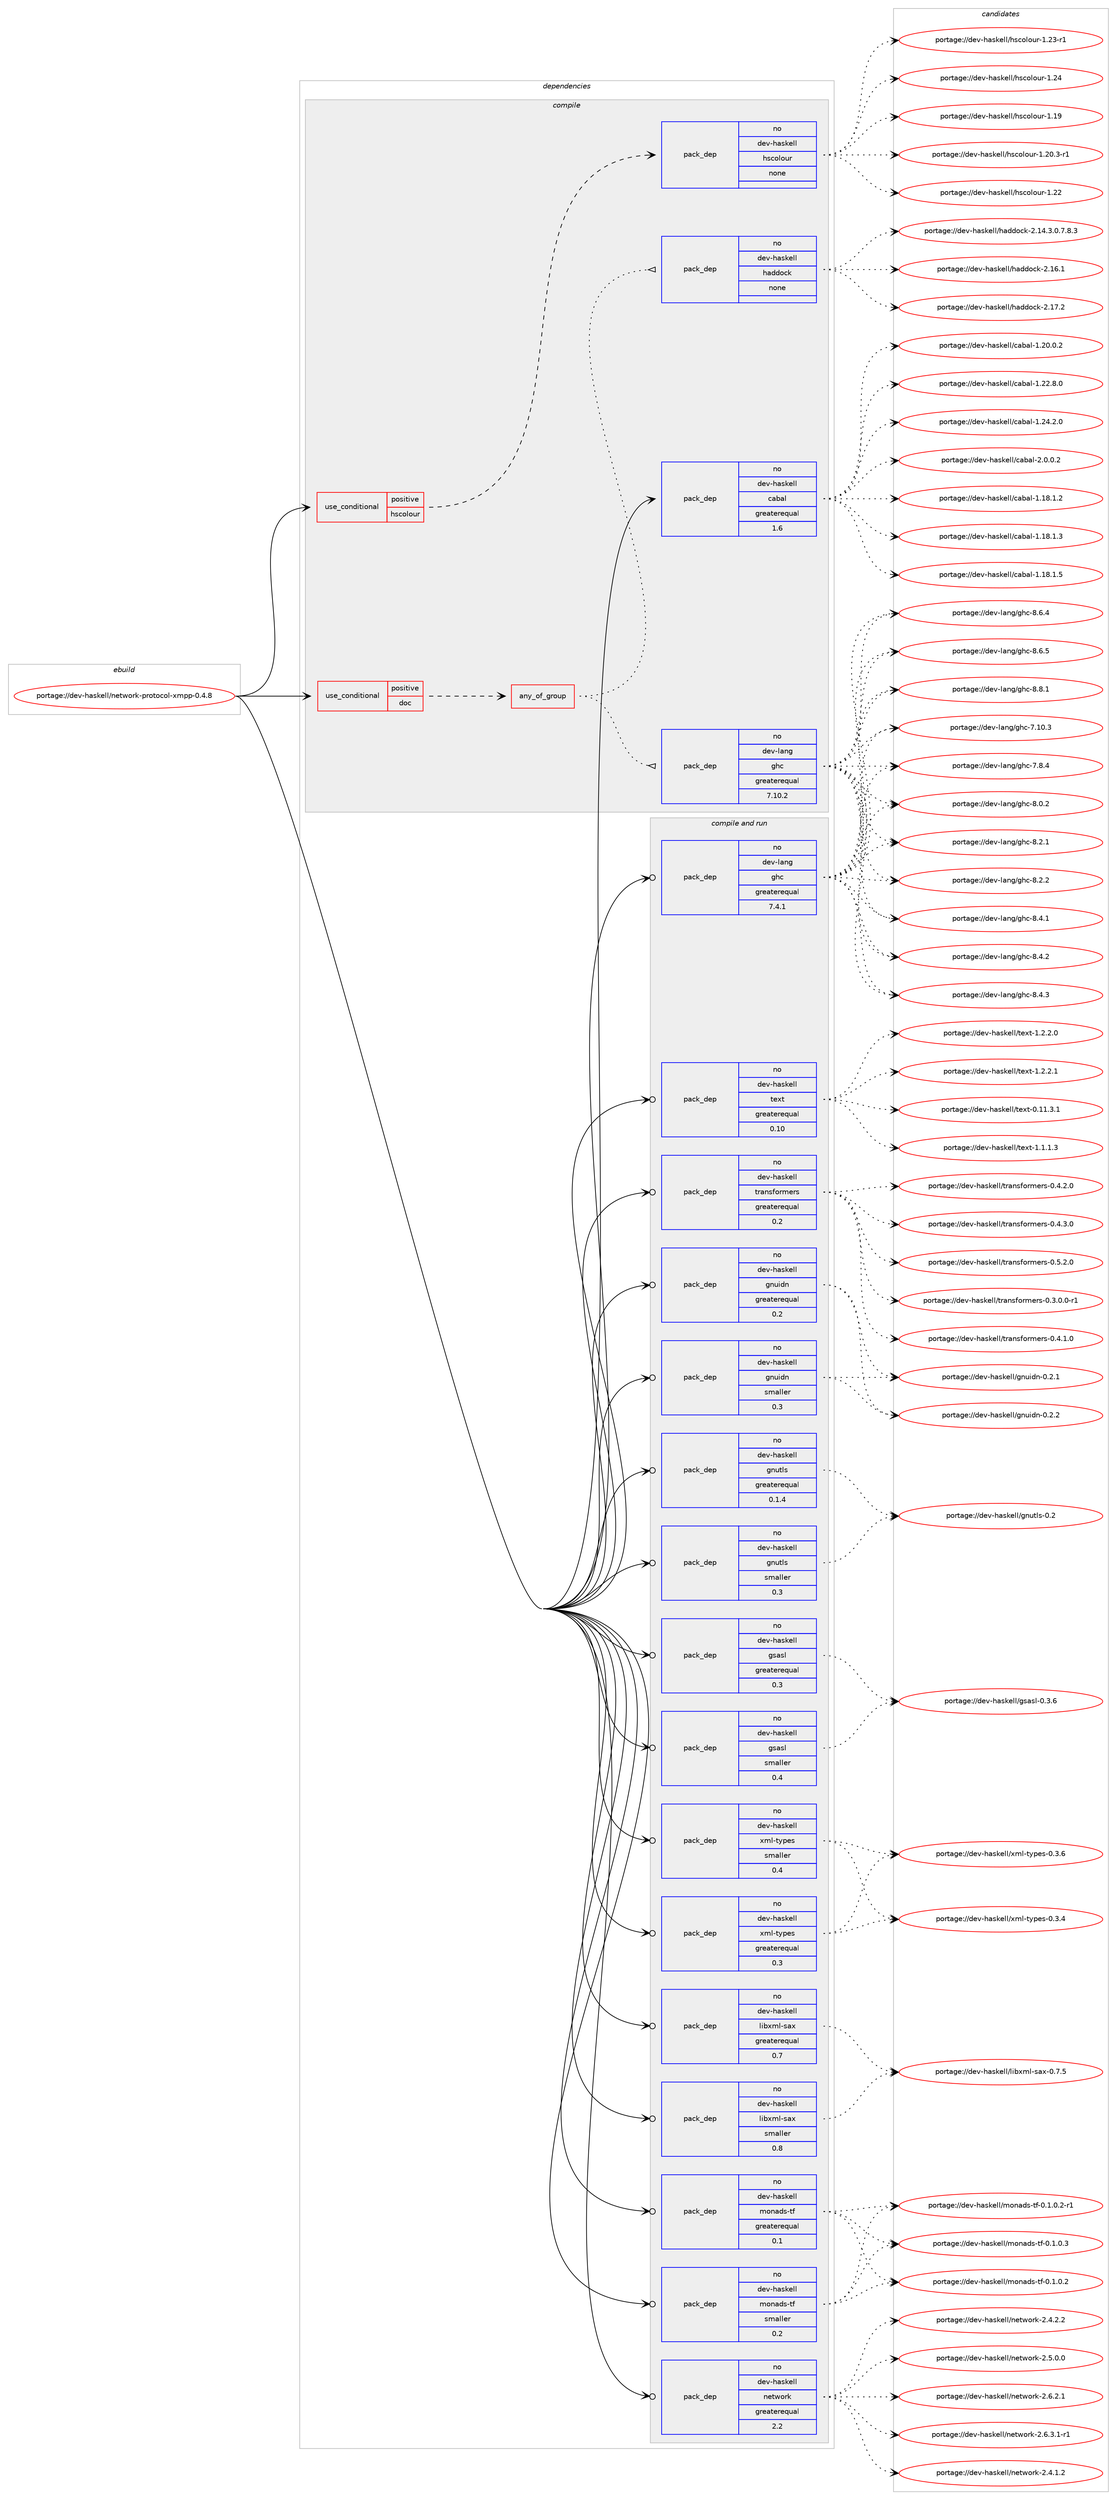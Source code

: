 digraph prolog {

# *************
# Graph options
# *************

newrank=true;
concentrate=true;
compound=true;
graph [rankdir=LR,fontname=Helvetica,fontsize=10,ranksep=1.5];#, ranksep=2.5, nodesep=0.2];
edge  [arrowhead=vee];
node  [fontname=Helvetica,fontsize=10];

# **********
# The ebuild
# **********

subgraph cluster_leftcol {
color=gray;
rank=same;
label=<<i>ebuild</i>>;
id [label="portage://dev-haskell/network-protocol-xmpp-0.4.8", color=red, width=4, href="../dev-haskell/network-protocol-xmpp-0.4.8.svg"];
}

# ****************
# The dependencies
# ****************

subgraph cluster_midcol {
color=gray;
label=<<i>dependencies</i>>;
subgraph cluster_compile {
fillcolor="#eeeeee";
style=filled;
label=<<i>compile</i>>;
subgraph cond16372 {
dependency75495 [label=<<TABLE BORDER="0" CELLBORDER="1" CELLSPACING="0" CELLPADDING="4"><TR><TD ROWSPAN="3" CELLPADDING="10">use_conditional</TD></TR><TR><TD>positive</TD></TR><TR><TD>doc</TD></TR></TABLE>>, shape=none, color=red];
subgraph any2090 {
dependency75496 [label=<<TABLE BORDER="0" CELLBORDER="1" CELLSPACING="0" CELLPADDING="4"><TR><TD CELLPADDING="10">any_of_group</TD></TR></TABLE>>, shape=none, color=red];subgraph pack56976 {
dependency75497 [label=<<TABLE BORDER="0" CELLBORDER="1" CELLSPACING="0" CELLPADDING="4" WIDTH="220"><TR><TD ROWSPAN="6" CELLPADDING="30">pack_dep</TD></TR><TR><TD WIDTH="110">no</TD></TR><TR><TD>dev-haskell</TD></TR><TR><TD>haddock</TD></TR><TR><TD>none</TD></TR><TR><TD></TD></TR></TABLE>>, shape=none, color=blue];
}
dependency75496:e -> dependency75497:w [weight=20,style="dotted",arrowhead="oinv"];
subgraph pack56977 {
dependency75498 [label=<<TABLE BORDER="0" CELLBORDER="1" CELLSPACING="0" CELLPADDING="4" WIDTH="220"><TR><TD ROWSPAN="6" CELLPADDING="30">pack_dep</TD></TR><TR><TD WIDTH="110">no</TD></TR><TR><TD>dev-lang</TD></TR><TR><TD>ghc</TD></TR><TR><TD>greaterequal</TD></TR><TR><TD>7.10.2</TD></TR></TABLE>>, shape=none, color=blue];
}
dependency75496:e -> dependency75498:w [weight=20,style="dotted",arrowhead="oinv"];
}
dependency75495:e -> dependency75496:w [weight=20,style="dashed",arrowhead="vee"];
}
id:e -> dependency75495:w [weight=20,style="solid",arrowhead="vee"];
subgraph cond16373 {
dependency75499 [label=<<TABLE BORDER="0" CELLBORDER="1" CELLSPACING="0" CELLPADDING="4"><TR><TD ROWSPAN="3" CELLPADDING="10">use_conditional</TD></TR><TR><TD>positive</TD></TR><TR><TD>hscolour</TD></TR></TABLE>>, shape=none, color=red];
subgraph pack56978 {
dependency75500 [label=<<TABLE BORDER="0" CELLBORDER="1" CELLSPACING="0" CELLPADDING="4" WIDTH="220"><TR><TD ROWSPAN="6" CELLPADDING="30">pack_dep</TD></TR><TR><TD WIDTH="110">no</TD></TR><TR><TD>dev-haskell</TD></TR><TR><TD>hscolour</TD></TR><TR><TD>none</TD></TR><TR><TD></TD></TR></TABLE>>, shape=none, color=blue];
}
dependency75499:e -> dependency75500:w [weight=20,style="dashed",arrowhead="vee"];
}
id:e -> dependency75499:w [weight=20,style="solid",arrowhead="vee"];
subgraph pack56979 {
dependency75501 [label=<<TABLE BORDER="0" CELLBORDER="1" CELLSPACING="0" CELLPADDING="4" WIDTH="220"><TR><TD ROWSPAN="6" CELLPADDING="30">pack_dep</TD></TR><TR><TD WIDTH="110">no</TD></TR><TR><TD>dev-haskell</TD></TR><TR><TD>cabal</TD></TR><TR><TD>greaterequal</TD></TR><TR><TD>1.6</TD></TR></TABLE>>, shape=none, color=blue];
}
id:e -> dependency75501:w [weight=20,style="solid",arrowhead="vee"];
}
subgraph cluster_compileandrun {
fillcolor="#eeeeee";
style=filled;
label=<<i>compile and run</i>>;
subgraph pack56980 {
dependency75502 [label=<<TABLE BORDER="0" CELLBORDER="1" CELLSPACING="0" CELLPADDING="4" WIDTH="220"><TR><TD ROWSPAN="6" CELLPADDING="30">pack_dep</TD></TR><TR><TD WIDTH="110">no</TD></TR><TR><TD>dev-haskell</TD></TR><TR><TD>gnuidn</TD></TR><TR><TD>greaterequal</TD></TR><TR><TD>0.2</TD></TR></TABLE>>, shape=none, color=blue];
}
id:e -> dependency75502:w [weight=20,style="solid",arrowhead="odotvee"];
subgraph pack56981 {
dependency75503 [label=<<TABLE BORDER="0" CELLBORDER="1" CELLSPACING="0" CELLPADDING="4" WIDTH="220"><TR><TD ROWSPAN="6" CELLPADDING="30">pack_dep</TD></TR><TR><TD WIDTH="110">no</TD></TR><TR><TD>dev-haskell</TD></TR><TR><TD>gnuidn</TD></TR><TR><TD>smaller</TD></TR><TR><TD>0.3</TD></TR></TABLE>>, shape=none, color=blue];
}
id:e -> dependency75503:w [weight=20,style="solid",arrowhead="odotvee"];
subgraph pack56982 {
dependency75504 [label=<<TABLE BORDER="0" CELLBORDER="1" CELLSPACING="0" CELLPADDING="4" WIDTH="220"><TR><TD ROWSPAN="6" CELLPADDING="30">pack_dep</TD></TR><TR><TD WIDTH="110">no</TD></TR><TR><TD>dev-haskell</TD></TR><TR><TD>gnutls</TD></TR><TR><TD>greaterequal</TD></TR><TR><TD>0.1.4</TD></TR></TABLE>>, shape=none, color=blue];
}
id:e -> dependency75504:w [weight=20,style="solid",arrowhead="odotvee"];
subgraph pack56983 {
dependency75505 [label=<<TABLE BORDER="0" CELLBORDER="1" CELLSPACING="0" CELLPADDING="4" WIDTH="220"><TR><TD ROWSPAN="6" CELLPADDING="30">pack_dep</TD></TR><TR><TD WIDTH="110">no</TD></TR><TR><TD>dev-haskell</TD></TR><TR><TD>gnutls</TD></TR><TR><TD>smaller</TD></TR><TR><TD>0.3</TD></TR></TABLE>>, shape=none, color=blue];
}
id:e -> dependency75505:w [weight=20,style="solid",arrowhead="odotvee"];
subgraph pack56984 {
dependency75506 [label=<<TABLE BORDER="0" CELLBORDER="1" CELLSPACING="0" CELLPADDING="4" WIDTH="220"><TR><TD ROWSPAN="6" CELLPADDING="30">pack_dep</TD></TR><TR><TD WIDTH="110">no</TD></TR><TR><TD>dev-haskell</TD></TR><TR><TD>gsasl</TD></TR><TR><TD>greaterequal</TD></TR><TR><TD>0.3</TD></TR></TABLE>>, shape=none, color=blue];
}
id:e -> dependency75506:w [weight=20,style="solid",arrowhead="odotvee"];
subgraph pack56985 {
dependency75507 [label=<<TABLE BORDER="0" CELLBORDER="1" CELLSPACING="0" CELLPADDING="4" WIDTH="220"><TR><TD ROWSPAN="6" CELLPADDING="30">pack_dep</TD></TR><TR><TD WIDTH="110">no</TD></TR><TR><TD>dev-haskell</TD></TR><TR><TD>gsasl</TD></TR><TR><TD>smaller</TD></TR><TR><TD>0.4</TD></TR></TABLE>>, shape=none, color=blue];
}
id:e -> dependency75507:w [weight=20,style="solid",arrowhead="odotvee"];
subgraph pack56986 {
dependency75508 [label=<<TABLE BORDER="0" CELLBORDER="1" CELLSPACING="0" CELLPADDING="4" WIDTH="220"><TR><TD ROWSPAN="6" CELLPADDING="30">pack_dep</TD></TR><TR><TD WIDTH="110">no</TD></TR><TR><TD>dev-haskell</TD></TR><TR><TD>libxml-sax</TD></TR><TR><TD>greaterequal</TD></TR><TR><TD>0.7</TD></TR></TABLE>>, shape=none, color=blue];
}
id:e -> dependency75508:w [weight=20,style="solid",arrowhead="odotvee"];
subgraph pack56987 {
dependency75509 [label=<<TABLE BORDER="0" CELLBORDER="1" CELLSPACING="0" CELLPADDING="4" WIDTH="220"><TR><TD ROWSPAN="6" CELLPADDING="30">pack_dep</TD></TR><TR><TD WIDTH="110">no</TD></TR><TR><TD>dev-haskell</TD></TR><TR><TD>libxml-sax</TD></TR><TR><TD>smaller</TD></TR><TR><TD>0.8</TD></TR></TABLE>>, shape=none, color=blue];
}
id:e -> dependency75509:w [weight=20,style="solid",arrowhead="odotvee"];
subgraph pack56988 {
dependency75510 [label=<<TABLE BORDER="0" CELLBORDER="1" CELLSPACING="0" CELLPADDING="4" WIDTH="220"><TR><TD ROWSPAN="6" CELLPADDING="30">pack_dep</TD></TR><TR><TD WIDTH="110">no</TD></TR><TR><TD>dev-haskell</TD></TR><TR><TD>monads-tf</TD></TR><TR><TD>greaterequal</TD></TR><TR><TD>0.1</TD></TR></TABLE>>, shape=none, color=blue];
}
id:e -> dependency75510:w [weight=20,style="solid",arrowhead="odotvee"];
subgraph pack56989 {
dependency75511 [label=<<TABLE BORDER="0" CELLBORDER="1" CELLSPACING="0" CELLPADDING="4" WIDTH="220"><TR><TD ROWSPAN="6" CELLPADDING="30">pack_dep</TD></TR><TR><TD WIDTH="110">no</TD></TR><TR><TD>dev-haskell</TD></TR><TR><TD>monads-tf</TD></TR><TR><TD>smaller</TD></TR><TR><TD>0.2</TD></TR></TABLE>>, shape=none, color=blue];
}
id:e -> dependency75511:w [weight=20,style="solid",arrowhead="odotvee"];
subgraph pack56990 {
dependency75512 [label=<<TABLE BORDER="0" CELLBORDER="1" CELLSPACING="0" CELLPADDING="4" WIDTH="220"><TR><TD ROWSPAN="6" CELLPADDING="30">pack_dep</TD></TR><TR><TD WIDTH="110">no</TD></TR><TR><TD>dev-haskell</TD></TR><TR><TD>network</TD></TR><TR><TD>greaterequal</TD></TR><TR><TD>2.2</TD></TR></TABLE>>, shape=none, color=blue];
}
id:e -> dependency75512:w [weight=20,style="solid",arrowhead="odotvee"];
subgraph pack56991 {
dependency75513 [label=<<TABLE BORDER="0" CELLBORDER="1" CELLSPACING="0" CELLPADDING="4" WIDTH="220"><TR><TD ROWSPAN="6" CELLPADDING="30">pack_dep</TD></TR><TR><TD WIDTH="110">no</TD></TR><TR><TD>dev-haskell</TD></TR><TR><TD>text</TD></TR><TR><TD>greaterequal</TD></TR><TR><TD>0.10</TD></TR></TABLE>>, shape=none, color=blue];
}
id:e -> dependency75513:w [weight=20,style="solid",arrowhead="odotvee"];
subgraph pack56992 {
dependency75514 [label=<<TABLE BORDER="0" CELLBORDER="1" CELLSPACING="0" CELLPADDING="4" WIDTH="220"><TR><TD ROWSPAN="6" CELLPADDING="30">pack_dep</TD></TR><TR><TD WIDTH="110">no</TD></TR><TR><TD>dev-haskell</TD></TR><TR><TD>transformers</TD></TR><TR><TD>greaterequal</TD></TR><TR><TD>0.2</TD></TR></TABLE>>, shape=none, color=blue];
}
id:e -> dependency75514:w [weight=20,style="solid",arrowhead="odotvee"];
subgraph pack56993 {
dependency75515 [label=<<TABLE BORDER="0" CELLBORDER="1" CELLSPACING="0" CELLPADDING="4" WIDTH="220"><TR><TD ROWSPAN="6" CELLPADDING="30">pack_dep</TD></TR><TR><TD WIDTH="110">no</TD></TR><TR><TD>dev-haskell</TD></TR><TR><TD>xml-types</TD></TR><TR><TD>greaterequal</TD></TR><TR><TD>0.3</TD></TR></TABLE>>, shape=none, color=blue];
}
id:e -> dependency75515:w [weight=20,style="solid",arrowhead="odotvee"];
subgraph pack56994 {
dependency75516 [label=<<TABLE BORDER="0" CELLBORDER="1" CELLSPACING="0" CELLPADDING="4" WIDTH="220"><TR><TD ROWSPAN="6" CELLPADDING="30">pack_dep</TD></TR><TR><TD WIDTH="110">no</TD></TR><TR><TD>dev-haskell</TD></TR><TR><TD>xml-types</TD></TR><TR><TD>smaller</TD></TR><TR><TD>0.4</TD></TR></TABLE>>, shape=none, color=blue];
}
id:e -> dependency75516:w [weight=20,style="solid",arrowhead="odotvee"];
subgraph pack56995 {
dependency75517 [label=<<TABLE BORDER="0" CELLBORDER="1" CELLSPACING="0" CELLPADDING="4" WIDTH="220"><TR><TD ROWSPAN="6" CELLPADDING="30">pack_dep</TD></TR><TR><TD WIDTH="110">no</TD></TR><TR><TD>dev-lang</TD></TR><TR><TD>ghc</TD></TR><TR><TD>greaterequal</TD></TR><TR><TD>7.4.1</TD></TR></TABLE>>, shape=none, color=blue];
}
id:e -> dependency75517:w [weight=20,style="solid",arrowhead="odotvee"];
}
subgraph cluster_run {
fillcolor="#eeeeee";
style=filled;
label=<<i>run</i>>;
}
}

# **************
# The candidates
# **************

subgraph cluster_choices {
rank=same;
color=gray;
label=<<i>candidates</i>>;

subgraph choice56976 {
color=black;
nodesep=1;
choiceportage1001011184510497115107101108108471049710010011199107455046495246514648465546564651 [label="portage://dev-haskell/haddock-2.14.3.0.7.8.3", color=red, width=4,href="../dev-haskell/haddock-2.14.3.0.7.8.3.svg"];
choiceportage100101118451049711510710110810847104971001001119910745504649544649 [label="portage://dev-haskell/haddock-2.16.1", color=red, width=4,href="../dev-haskell/haddock-2.16.1.svg"];
choiceportage100101118451049711510710110810847104971001001119910745504649554650 [label="portage://dev-haskell/haddock-2.17.2", color=red, width=4,href="../dev-haskell/haddock-2.17.2.svg"];
dependency75497:e -> choiceportage1001011184510497115107101108108471049710010011199107455046495246514648465546564651:w [style=dotted,weight="100"];
dependency75497:e -> choiceportage100101118451049711510710110810847104971001001119910745504649544649:w [style=dotted,weight="100"];
dependency75497:e -> choiceportage100101118451049711510710110810847104971001001119910745504649554650:w [style=dotted,weight="100"];
}
subgraph choice56977 {
color=black;
nodesep=1;
choiceportage1001011184510897110103471031049945554649484651 [label="portage://dev-lang/ghc-7.10.3", color=red, width=4,href="../dev-lang/ghc-7.10.3.svg"];
choiceportage10010111845108971101034710310499455546564652 [label="portage://dev-lang/ghc-7.8.4", color=red, width=4,href="../dev-lang/ghc-7.8.4.svg"];
choiceportage10010111845108971101034710310499455646484650 [label="portage://dev-lang/ghc-8.0.2", color=red, width=4,href="../dev-lang/ghc-8.0.2.svg"];
choiceportage10010111845108971101034710310499455646504649 [label="portage://dev-lang/ghc-8.2.1", color=red, width=4,href="../dev-lang/ghc-8.2.1.svg"];
choiceportage10010111845108971101034710310499455646504650 [label="portage://dev-lang/ghc-8.2.2", color=red, width=4,href="../dev-lang/ghc-8.2.2.svg"];
choiceportage10010111845108971101034710310499455646524649 [label="portage://dev-lang/ghc-8.4.1", color=red, width=4,href="../dev-lang/ghc-8.4.1.svg"];
choiceportage10010111845108971101034710310499455646524650 [label="portage://dev-lang/ghc-8.4.2", color=red, width=4,href="../dev-lang/ghc-8.4.2.svg"];
choiceportage10010111845108971101034710310499455646524651 [label="portage://dev-lang/ghc-8.4.3", color=red, width=4,href="../dev-lang/ghc-8.4.3.svg"];
choiceportage10010111845108971101034710310499455646544652 [label="portage://dev-lang/ghc-8.6.4", color=red, width=4,href="../dev-lang/ghc-8.6.4.svg"];
choiceportage10010111845108971101034710310499455646544653 [label="portage://dev-lang/ghc-8.6.5", color=red, width=4,href="../dev-lang/ghc-8.6.5.svg"];
choiceportage10010111845108971101034710310499455646564649 [label="portage://dev-lang/ghc-8.8.1", color=red, width=4,href="../dev-lang/ghc-8.8.1.svg"];
dependency75498:e -> choiceportage1001011184510897110103471031049945554649484651:w [style=dotted,weight="100"];
dependency75498:e -> choiceportage10010111845108971101034710310499455546564652:w [style=dotted,weight="100"];
dependency75498:e -> choiceportage10010111845108971101034710310499455646484650:w [style=dotted,weight="100"];
dependency75498:e -> choiceportage10010111845108971101034710310499455646504649:w [style=dotted,weight="100"];
dependency75498:e -> choiceportage10010111845108971101034710310499455646504650:w [style=dotted,weight="100"];
dependency75498:e -> choiceportage10010111845108971101034710310499455646524649:w [style=dotted,weight="100"];
dependency75498:e -> choiceportage10010111845108971101034710310499455646524650:w [style=dotted,weight="100"];
dependency75498:e -> choiceportage10010111845108971101034710310499455646524651:w [style=dotted,weight="100"];
dependency75498:e -> choiceportage10010111845108971101034710310499455646544652:w [style=dotted,weight="100"];
dependency75498:e -> choiceportage10010111845108971101034710310499455646544653:w [style=dotted,weight="100"];
dependency75498:e -> choiceportage10010111845108971101034710310499455646564649:w [style=dotted,weight="100"];
}
subgraph choice56978 {
color=black;
nodesep=1;
choiceportage100101118451049711510710110810847104115991111081111171144549464957 [label="portage://dev-haskell/hscolour-1.19", color=red, width=4,href="../dev-haskell/hscolour-1.19.svg"];
choiceportage10010111845104971151071011081084710411599111108111117114454946504846514511449 [label="portage://dev-haskell/hscolour-1.20.3-r1", color=red, width=4,href="../dev-haskell/hscolour-1.20.3-r1.svg"];
choiceportage100101118451049711510710110810847104115991111081111171144549465050 [label="portage://dev-haskell/hscolour-1.22", color=red, width=4,href="../dev-haskell/hscolour-1.22.svg"];
choiceportage1001011184510497115107101108108471041159911110811111711445494650514511449 [label="portage://dev-haskell/hscolour-1.23-r1", color=red, width=4,href="../dev-haskell/hscolour-1.23-r1.svg"];
choiceportage100101118451049711510710110810847104115991111081111171144549465052 [label="portage://dev-haskell/hscolour-1.24", color=red, width=4,href="../dev-haskell/hscolour-1.24.svg"];
dependency75500:e -> choiceportage100101118451049711510710110810847104115991111081111171144549464957:w [style=dotted,weight="100"];
dependency75500:e -> choiceportage10010111845104971151071011081084710411599111108111117114454946504846514511449:w [style=dotted,weight="100"];
dependency75500:e -> choiceportage100101118451049711510710110810847104115991111081111171144549465050:w [style=dotted,weight="100"];
dependency75500:e -> choiceportage1001011184510497115107101108108471041159911110811111711445494650514511449:w [style=dotted,weight="100"];
dependency75500:e -> choiceportage100101118451049711510710110810847104115991111081111171144549465052:w [style=dotted,weight="100"];
}
subgraph choice56979 {
color=black;
nodesep=1;
choiceportage10010111845104971151071011081084799979897108454946495646494650 [label="portage://dev-haskell/cabal-1.18.1.2", color=red, width=4,href="../dev-haskell/cabal-1.18.1.2.svg"];
choiceportage10010111845104971151071011081084799979897108454946495646494651 [label="portage://dev-haskell/cabal-1.18.1.3", color=red, width=4,href="../dev-haskell/cabal-1.18.1.3.svg"];
choiceportage10010111845104971151071011081084799979897108454946495646494653 [label="portage://dev-haskell/cabal-1.18.1.5", color=red, width=4,href="../dev-haskell/cabal-1.18.1.5.svg"];
choiceportage10010111845104971151071011081084799979897108454946504846484650 [label="portage://dev-haskell/cabal-1.20.0.2", color=red, width=4,href="../dev-haskell/cabal-1.20.0.2.svg"];
choiceportage10010111845104971151071011081084799979897108454946505046564648 [label="portage://dev-haskell/cabal-1.22.8.0", color=red, width=4,href="../dev-haskell/cabal-1.22.8.0.svg"];
choiceportage10010111845104971151071011081084799979897108454946505246504648 [label="portage://dev-haskell/cabal-1.24.2.0", color=red, width=4,href="../dev-haskell/cabal-1.24.2.0.svg"];
choiceportage100101118451049711510710110810847999798971084550464846484650 [label="portage://dev-haskell/cabal-2.0.0.2", color=red, width=4,href="../dev-haskell/cabal-2.0.0.2.svg"];
dependency75501:e -> choiceportage10010111845104971151071011081084799979897108454946495646494650:w [style=dotted,weight="100"];
dependency75501:e -> choiceportage10010111845104971151071011081084799979897108454946495646494651:w [style=dotted,weight="100"];
dependency75501:e -> choiceportage10010111845104971151071011081084799979897108454946495646494653:w [style=dotted,weight="100"];
dependency75501:e -> choiceportage10010111845104971151071011081084799979897108454946504846484650:w [style=dotted,weight="100"];
dependency75501:e -> choiceportage10010111845104971151071011081084799979897108454946505046564648:w [style=dotted,weight="100"];
dependency75501:e -> choiceportage10010111845104971151071011081084799979897108454946505246504648:w [style=dotted,weight="100"];
dependency75501:e -> choiceportage100101118451049711510710110810847999798971084550464846484650:w [style=dotted,weight="100"];
}
subgraph choice56980 {
color=black;
nodesep=1;
choiceportage100101118451049711510710110810847103110117105100110454846504649 [label="portage://dev-haskell/gnuidn-0.2.1", color=red, width=4,href="../dev-haskell/gnuidn-0.2.1.svg"];
choiceportage100101118451049711510710110810847103110117105100110454846504650 [label="portage://dev-haskell/gnuidn-0.2.2", color=red, width=4,href="../dev-haskell/gnuidn-0.2.2.svg"];
dependency75502:e -> choiceportage100101118451049711510710110810847103110117105100110454846504649:w [style=dotted,weight="100"];
dependency75502:e -> choiceportage100101118451049711510710110810847103110117105100110454846504650:w [style=dotted,weight="100"];
}
subgraph choice56981 {
color=black;
nodesep=1;
choiceportage100101118451049711510710110810847103110117105100110454846504649 [label="portage://dev-haskell/gnuidn-0.2.1", color=red, width=4,href="../dev-haskell/gnuidn-0.2.1.svg"];
choiceportage100101118451049711510710110810847103110117105100110454846504650 [label="portage://dev-haskell/gnuidn-0.2.2", color=red, width=4,href="../dev-haskell/gnuidn-0.2.2.svg"];
dependency75503:e -> choiceportage100101118451049711510710110810847103110117105100110454846504649:w [style=dotted,weight="100"];
dependency75503:e -> choiceportage100101118451049711510710110810847103110117105100110454846504650:w [style=dotted,weight="100"];
}
subgraph choice56982 {
color=black;
nodesep=1;
choiceportage10010111845104971151071011081084710311011711610811545484650 [label="portage://dev-haskell/gnutls-0.2", color=red, width=4,href="../dev-haskell/gnutls-0.2.svg"];
dependency75504:e -> choiceportage10010111845104971151071011081084710311011711610811545484650:w [style=dotted,weight="100"];
}
subgraph choice56983 {
color=black;
nodesep=1;
choiceportage10010111845104971151071011081084710311011711610811545484650 [label="portage://dev-haskell/gnutls-0.2", color=red, width=4,href="../dev-haskell/gnutls-0.2.svg"];
dependency75505:e -> choiceportage10010111845104971151071011081084710311011711610811545484650:w [style=dotted,weight="100"];
}
subgraph choice56984 {
color=black;
nodesep=1;
choiceportage10010111845104971151071011081084710311597115108454846514654 [label="portage://dev-haskell/gsasl-0.3.6", color=red, width=4,href="../dev-haskell/gsasl-0.3.6.svg"];
dependency75506:e -> choiceportage10010111845104971151071011081084710311597115108454846514654:w [style=dotted,weight="100"];
}
subgraph choice56985 {
color=black;
nodesep=1;
choiceportage10010111845104971151071011081084710311597115108454846514654 [label="portage://dev-haskell/gsasl-0.3.6", color=red, width=4,href="../dev-haskell/gsasl-0.3.6.svg"];
dependency75507:e -> choiceportage10010111845104971151071011081084710311597115108454846514654:w [style=dotted,weight="100"];
}
subgraph choice56986 {
color=black;
nodesep=1;
choiceportage100101118451049711510710110810847108105981201091084511597120454846554653 [label="portage://dev-haskell/libxml-sax-0.7.5", color=red, width=4,href="../dev-haskell/libxml-sax-0.7.5.svg"];
dependency75508:e -> choiceportage100101118451049711510710110810847108105981201091084511597120454846554653:w [style=dotted,weight="100"];
}
subgraph choice56987 {
color=black;
nodesep=1;
choiceportage100101118451049711510710110810847108105981201091084511597120454846554653 [label="portage://dev-haskell/libxml-sax-0.7.5", color=red, width=4,href="../dev-haskell/libxml-sax-0.7.5.svg"];
dependency75509:e -> choiceportage100101118451049711510710110810847108105981201091084511597120454846554653:w [style=dotted,weight="100"];
}
subgraph choice56988 {
color=black;
nodesep=1;
choiceportage10010111845104971151071011081084710911111097100115451161024548464946484650 [label="portage://dev-haskell/monads-tf-0.1.0.2", color=red, width=4,href="../dev-haskell/monads-tf-0.1.0.2.svg"];
choiceportage100101118451049711510710110810847109111110971001154511610245484649464846504511449 [label="portage://dev-haskell/monads-tf-0.1.0.2-r1", color=red, width=4,href="../dev-haskell/monads-tf-0.1.0.2-r1.svg"];
choiceportage10010111845104971151071011081084710911111097100115451161024548464946484651 [label="portage://dev-haskell/monads-tf-0.1.0.3", color=red, width=4,href="../dev-haskell/monads-tf-0.1.0.3.svg"];
dependency75510:e -> choiceportage10010111845104971151071011081084710911111097100115451161024548464946484650:w [style=dotted,weight="100"];
dependency75510:e -> choiceportage100101118451049711510710110810847109111110971001154511610245484649464846504511449:w [style=dotted,weight="100"];
dependency75510:e -> choiceportage10010111845104971151071011081084710911111097100115451161024548464946484651:w [style=dotted,weight="100"];
}
subgraph choice56989 {
color=black;
nodesep=1;
choiceportage10010111845104971151071011081084710911111097100115451161024548464946484650 [label="portage://dev-haskell/monads-tf-0.1.0.2", color=red, width=4,href="../dev-haskell/monads-tf-0.1.0.2.svg"];
choiceportage100101118451049711510710110810847109111110971001154511610245484649464846504511449 [label="portage://dev-haskell/monads-tf-0.1.0.2-r1", color=red, width=4,href="../dev-haskell/monads-tf-0.1.0.2-r1.svg"];
choiceportage10010111845104971151071011081084710911111097100115451161024548464946484651 [label="portage://dev-haskell/monads-tf-0.1.0.3", color=red, width=4,href="../dev-haskell/monads-tf-0.1.0.3.svg"];
dependency75511:e -> choiceportage10010111845104971151071011081084710911111097100115451161024548464946484650:w [style=dotted,weight="100"];
dependency75511:e -> choiceportage100101118451049711510710110810847109111110971001154511610245484649464846504511449:w [style=dotted,weight="100"];
dependency75511:e -> choiceportage10010111845104971151071011081084710911111097100115451161024548464946484651:w [style=dotted,weight="100"];
}
subgraph choice56990 {
color=black;
nodesep=1;
choiceportage1001011184510497115107101108108471101011161191111141074550465246494650 [label="portage://dev-haskell/network-2.4.1.2", color=red, width=4,href="../dev-haskell/network-2.4.1.2.svg"];
choiceportage1001011184510497115107101108108471101011161191111141074550465246504650 [label="portage://dev-haskell/network-2.4.2.2", color=red, width=4,href="../dev-haskell/network-2.4.2.2.svg"];
choiceportage1001011184510497115107101108108471101011161191111141074550465346484648 [label="portage://dev-haskell/network-2.5.0.0", color=red, width=4,href="../dev-haskell/network-2.5.0.0.svg"];
choiceportage1001011184510497115107101108108471101011161191111141074550465446504649 [label="portage://dev-haskell/network-2.6.2.1", color=red, width=4,href="../dev-haskell/network-2.6.2.1.svg"];
choiceportage10010111845104971151071011081084711010111611911111410745504654465146494511449 [label="portage://dev-haskell/network-2.6.3.1-r1", color=red, width=4,href="../dev-haskell/network-2.6.3.1-r1.svg"];
dependency75512:e -> choiceportage1001011184510497115107101108108471101011161191111141074550465246494650:w [style=dotted,weight="100"];
dependency75512:e -> choiceportage1001011184510497115107101108108471101011161191111141074550465246504650:w [style=dotted,weight="100"];
dependency75512:e -> choiceportage1001011184510497115107101108108471101011161191111141074550465346484648:w [style=dotted,weight="100"];
dependency75512:e -> choiceportage1001011184510497115107101108108471101011161191111141074550465446504649:w [style=dotted,weight="100"];
dependency75512:e -> choiceportage10010111845104971151071011081084711010111611911111410745504654465146494511449:w [style=dotted,weight="100"];
}
subgraph choice56991 {
color=black;
nodesep=1;
choiceportage100101118451049711510710110810847116101120116454846494946514649 [label="portage://dev-haskell/text-0.11.3.1", color=red, width=4,href="../dev-haskell/text-0.11.3.1.svg"];
choiceportage1001011184510497115107101108108471161011201164549464946494651 [label="portage://dev-haskell/text-1.1.1.3", color=red, width=4,href="../dev-haskell/text-1.1.1.3.svg"];
choiceportage1001011184510497115107101108108471161011201164549465046504648 [label="portage://dev-haskell/text-1.2.2.0", color=red, width=4,href="../dev-haskell/text-1.2.2.0.svg"];
choiceportage1001011184510497115107101108108471161011201164549465046504649 [label="portage://dev-haskell/text-1.2.2.1", color=red, width=4,href="../dev-haskell/text-1.2.2.1.svg"];
dependency75513:e -> choiceportage100101118451049711510710110810847116101120116454846494946514649:w [style=dotted,weight="100"];
dependency75513:e -> choiceportage1001011184510497115107101108108471161011201164549464946494651:w [style=dotted,weight="100"];
dependency75513:e -> choiceportage1001011184510497115107101108108471161011201164549465046504648:w [style=dotted,weight="100"];
dependency75513:e -> choiceportage1001011184510497115107101108108471161011201164549465046504649:w [style=dotted,weight="100"];
}
subgraph choice56992 {
color=black;
nodesep=1;
choiceportage1001011184510497115107101108108471161149711011510211111410910111411545484651464846484511449 [label="portage://dev-haskell/transformers-0.3.0.0-r1", color=red, width=4,href="../dev-haskell/transformers-0.3.0.0-r1.svg"];
choiceportage100101118451049711510710110810847116114971101151021111141091011141154548465246494648 [label="portage://dev-haskell/transformers-0.4.1.0", color=red, width=4,href="../dev-haskell/transformers-0.4.1.0.svg"];
choiceportage100101118451049711510710110810847116114971101151021111141091011141154548465246504648 [label="portage://dev-haskell/transformers-0.4.2.0", color=red, width=4,href="../dev-haskell/transformers-0.4.2.0.svg"];
choiceportage100101118451049711510710110810847116114971101151021111141091011141154548465246514648 [label="portage://dev-haskell/transformers-0.4.3.0", color=red, width=4,href="../dev-haskell/transformers-0.4.3.0.svg"];
choiceportage100101118451049711510710110810847116114971101151021111141091011141154548465346504648 [label="portage://dev-haskell/transformers-0.5.2.0", color=red, width=4,href="../dev-haskell/transformers-0.5.2.0.svg"];
dependency75514:e -> choiceportage1001011184510497115107101108108471161149711011510211111410910111411545484651464846484511449:w [style=dotted,weight="100"];
dependency75514:e -> choiceportage100101118451049711510710110810847116114971101151021111141091011141154548465246494648:w [style=dotted,weight="100"];
dependency75514:e -> choiceportage100101118451049711510710110810847116114971101151021111141091011141154548465246504648:w [style=dotted,weight="100"];
dependency75514:e -> choiceportage100101118451049711510710110810847116114971101151021111141091011141154548465246514648:w [style=dotted,weight="100"];
dependency75514:e -> choiceportage100101118451049711510710110810847116114971101151021111141091011141154548465346504648:w [style=dotted,weight="100"];
}
subgraph choice56993 {
color=black;
nodesep=1;
choiceportage10010111845104971151071011081084712010910845116121112101115454846514652 [label="portage://dev-haskell/xml-types-0.3.4", color=red, width=4,href="../dev-haskell/xml-types-0.3.4.svg"];
choiceportage10010111845104971151071011081084712010910845116121112101115454846514654 [label="portage://dev-haskell/xml-types-0.3.6", color=red, width=4,href="../dev-haskell/xml-types-0.3.6.svg"];
dependency75515:e -> choiceportage10010111845104971151071011081084712010910845116121112101115454846514652:w [style=dotted,weight="100"];
dependency75515:e -> choiceportage10010111845104971151071011081084712010910845116121112101115454846514654:w [style=dotted,weight="100"];
}
subgraph choice56994 {
color=black;
nodesep=1;
choiceportage10010111845104971151071011081084712010910845116121112101115454846514652 [label="portage://dev-haskell/xml-types-0.3.4", color=red, width=4,href="../dev-haskell/xml-types-0.3.4.svg"];
choiceportage10010111845104971151071011081084712010910845116121112101115454846514654 [label="portage://dev-haskell/xml-types-0.3.6", color=red, width=4,href="../dev-haskell/xml-types-0.3.6.svg"];
dependency75516:e -> choiceportage10010111845104971151071011081084712010910845116121112101115454846514652:w [style=dotted,weight="100"];
dependency75516:e -> choiceportage10010111845104971151071011081084712010910845116121112101115454846514654:w [style=dotted,weight="100"];
}
subgraph choice56995 {
color=black;
nodesep=1;
choiceportage1001011184510897110103471031049945554649484651 [label="portage://dev-lang/ghc-7.10.3", color=red, width=4,href="../dev-lang/ghc-7.10.3.svg"];
choiceportage10010111845108971101034710310499455546564652 [label="portage://dev-lang/ghc-7.8.4", color=red, width=4,href="../dev-lang/ghc-7.8.4.svg"];
choiceportage10010111845108971101034710310499455646484650 [label="portage://dev-lang/ghc-8.0.2", color=red, width=4,href="../dev-lang/ghc-8.0.2.svg"];
choiceportage10010111845108971101034710310499455646504649 [label="portage://dev-lang/ghc-8.2.1", color=red, width=4,href="../dev-lang/ghc-8.2.1.svg"];
choiceportage10010111845108971101034710310499455646504650 [label="portage://dev-lang/ghc-8.2.2", color=red, width=4,href="../dev-lang/ghc-8.2.2.svg"];
choiceportage10010111845108971101034710310499455646524649 [label="portage://dev-lang/ghc-8.4.1", color=red, width=4,href="../dev-lang/ghc-8.4.1.svg"];
choiceportage10010111845108971101034710310499455646524650 [label="portage://dev-lang/ghc-8.4.2", color=red, width=4,href="../dev-lang/ghc-8.4.2.svg"];
choiceportage10010111845108971101034710310499455646524651 [label="portage://dev-lang/ghc-8.4.3", color=red, width=4,href="../dev-lang/ghc-8.4.3.svg"];
choiceportage10010111845108971101034710310499455646544652 [label="portage://dev-lang/ghc-8.6.4", color=red, width=4,href="../dev-lang/ghc-8.6.4.svg"];
choiceportage10010111845108971101034710310499455646544653 [label="portage://dev-lang/ghc-8.6.5", color=red, width=4,href="../dev-lang/ghc-8.6.5.svg"];
choiceportage10010111845108971101034710310499455646564649 [label="portage://dev-lang/ghc-8.8.1", color=red, width=4,href="../dev-lang/ghc-8.8.1.svg"];
dependency75517:e -> choiceportage1001011184510897110103471031049945554649484651:w [style=dotted,weight="100"];
dependency75517:e -> choiceportage10010111845108971101034710310499455546564652:w [style=dotted,weight="100"];
dependency75517:e -> choiceportage10010111845108971101034710310499455646484650:w [style=dotted,weight="100"];
dependency75517:e -> choiceportage10010111845108971101034710310499455646504649:w [style=dotted,weight="100"];
dependency75517:e -> choiceportage10010111845108971101034710310499455646504650:w [style=dotted,weight="100"];
dependency75517:e -> choiceportage10010111845108971101034710310499455646524649:w [style=dotted,weight="100"];
dependency75517:e -> choiceportage10010111845108971101034710310499455646524650:w [style=dotted,weight="100"];
dependency75517:e -> choiceportage10010111845108971101034710310499455646524651:w [style=dotted,weight="100"];
dependency75517:e -> choiceportage10010111845108971101034710310499455646544652:w [style=dotted,weight="100"];
dependency75517:e -> choiceportage10010111845108971101034710310499455646544653:w [style=dotted,weight="100"];
dependency75517:e -> choiceportage10010111845108971101034710310499455646564649:w [style=dotted,weight="100"];
}
}

}

